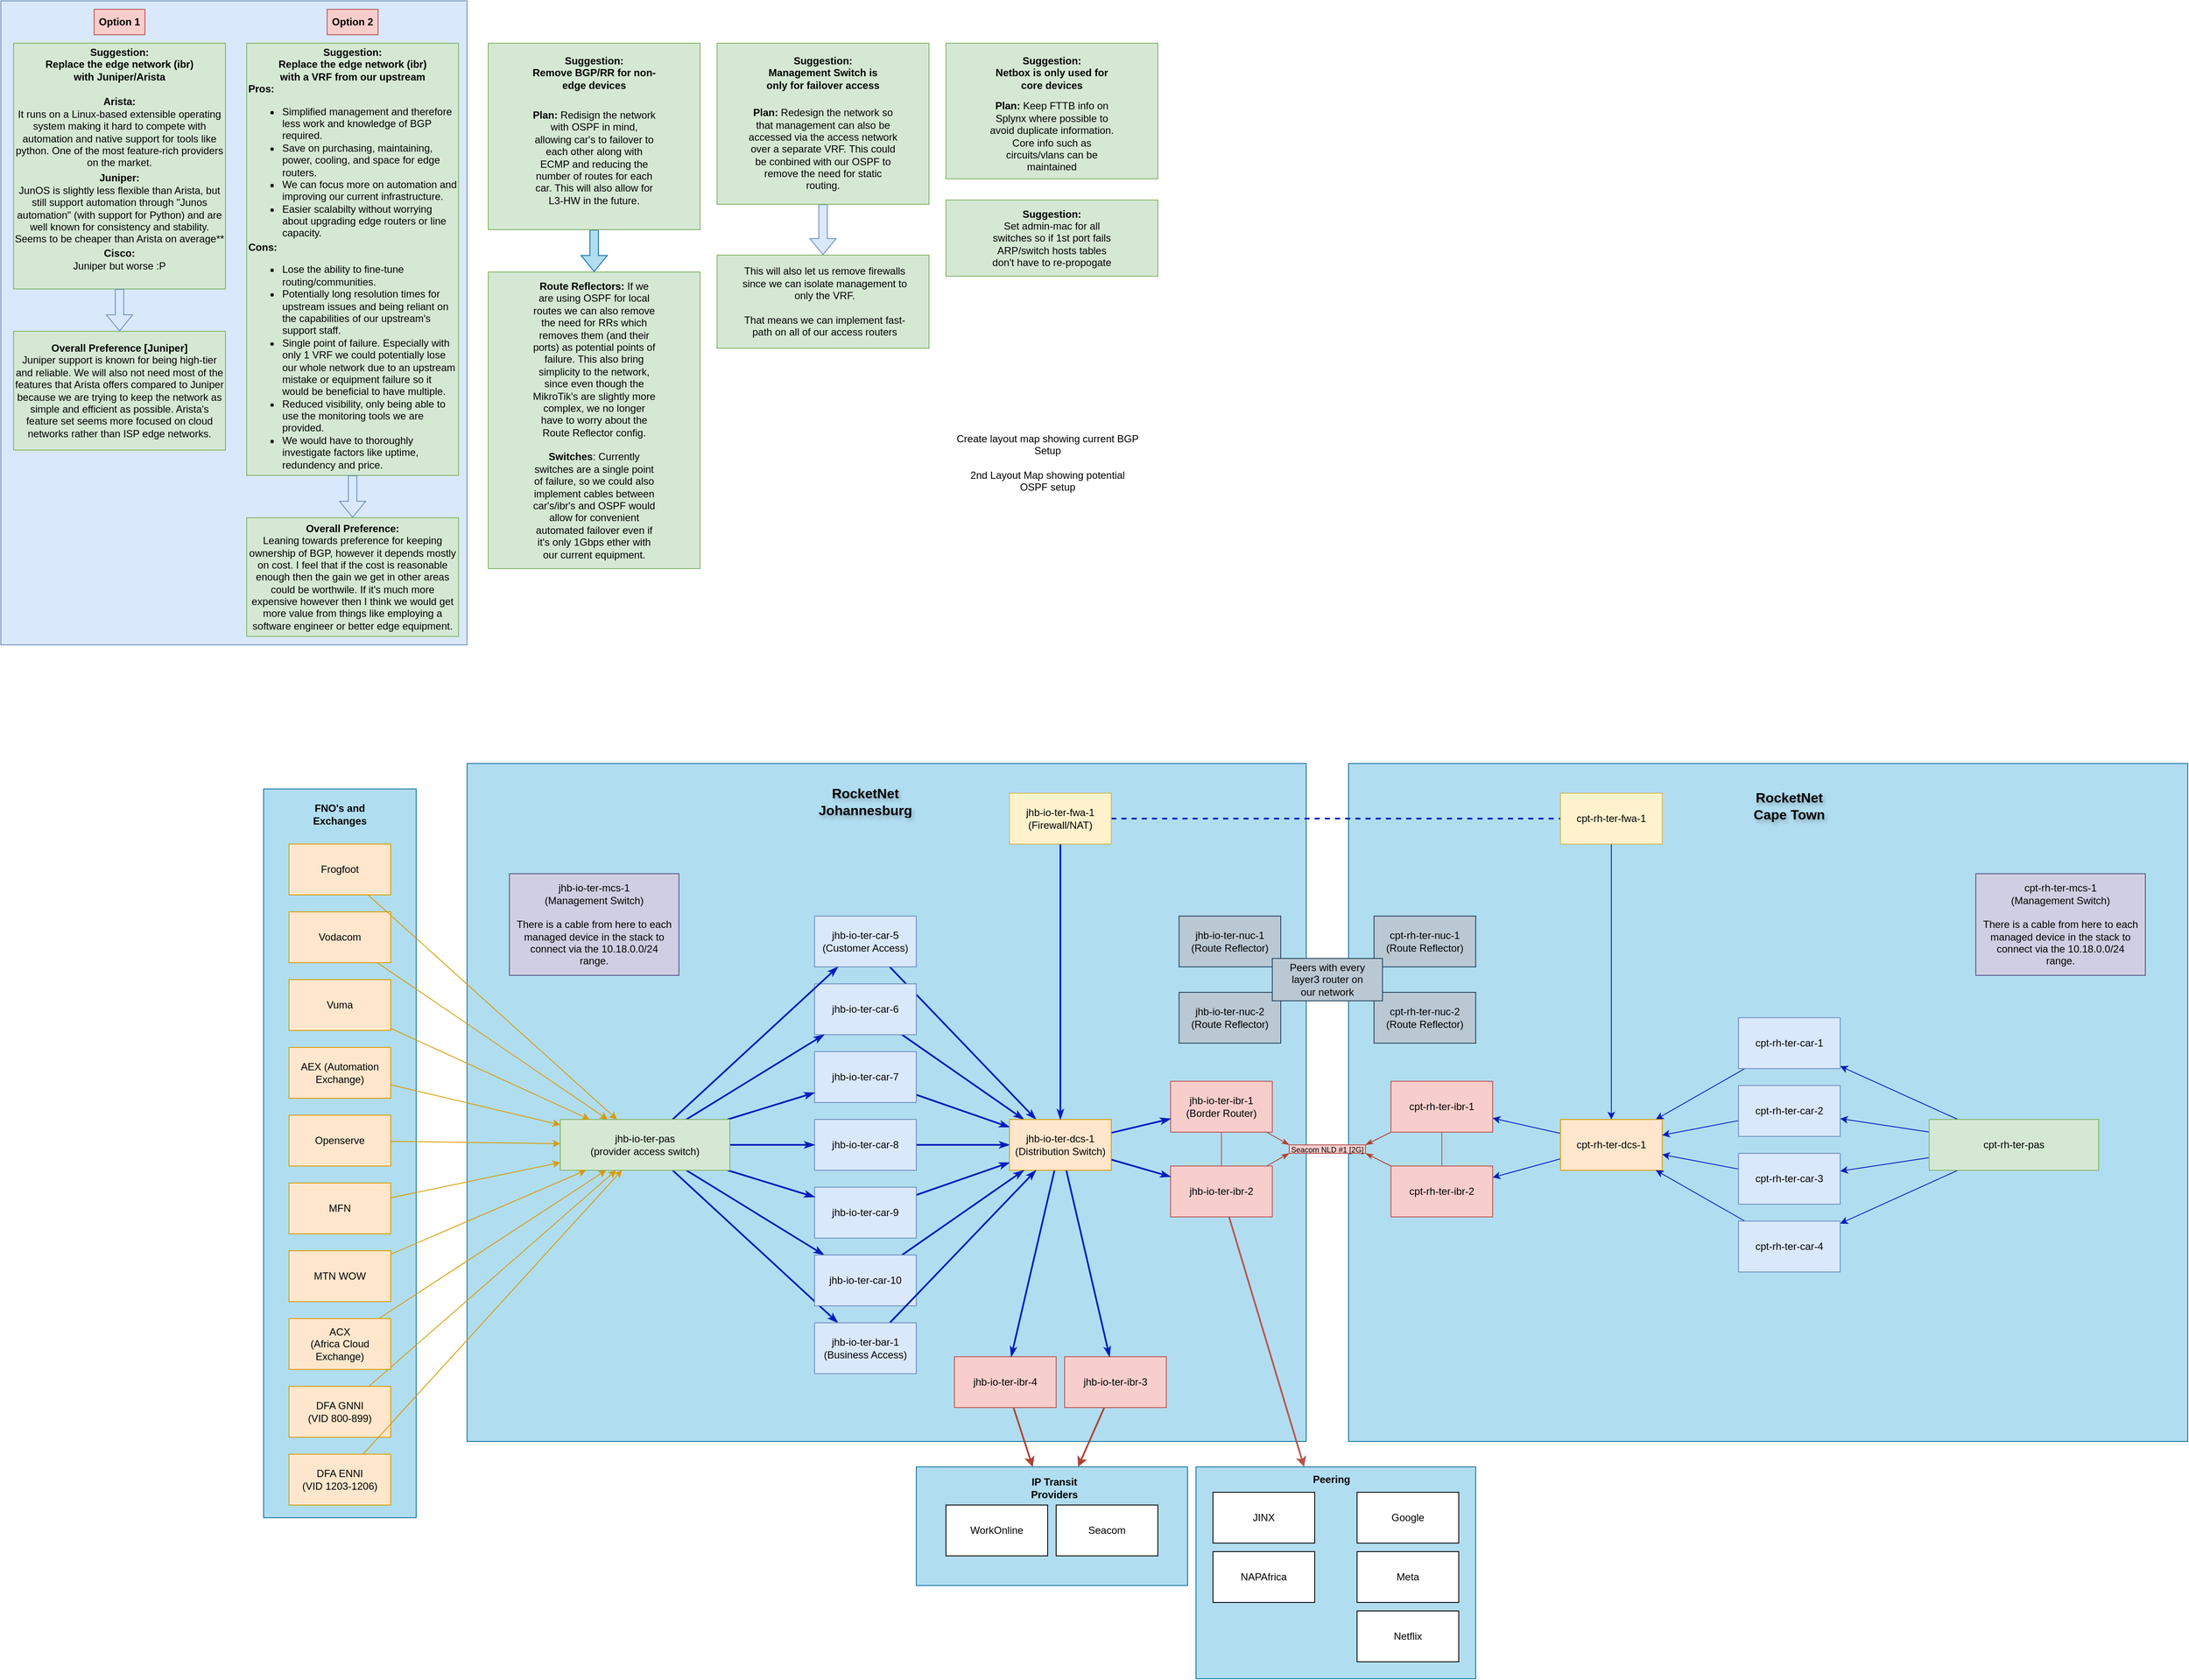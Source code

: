 <mxfile version="26.0.7">
  <diagram name="Page-1" id="0jXYULb7XNN_6yOyQ7-O">
    <mxGraphModel dx="3920" dy="2224" grid="1" gridSize="10" guides="1" tooltips="1" connect="1" arrows="1" fold="1" page="1" pageScale="1" pageWidth="850" pageHeight="1100" math="0" shadow="0">
      <root>
        <mxCell id="0" />
        <mxCell id="1" parent="0" />
        <mxCell id="xk56oIc3Z307pz8jZ29w-13" value="" style="rounded=0;whiteSpace=wrap;html=1;fillColor=#b1ddf0;strokeColor=#10739e;" vertex="1" parent="1">
          <mxGeometry x="210" y="650" width="330" height="250" as="geometry" />
        </mxCell>
        <mxCell id="mWGE-BCgWoqx2K6G0xnI-12" value="" style="rounded=0;whiteSpace=wrap;html=1;fillColor=#dae8fc;strokeColor=#6c8ebf;" parent="1" vertex="1">
          <mxGeometry x="-1200" y="-1080" width="550" height="760" as="geometry" />
        </mxCell>
        <mxCell id="cPcmEA7VBjGebmvJgzap-61" value="" style="rounded=0;whiteSpace=wrap;html=1;fillColor=#b1ddf0;strokeColor=#10739e;" parent="1" vertex="1">
          <mxGeometry x="-890" y="-150" width="180" height="860" as="geometry" />
        </mxCell>
        <mxCell id="cPcmEA7VBjGebmvJgzap-59" value="" style="rounded=0;whiteSpace=wrap;html=1;fillColor=#b1ddf0;strokeColor=#10739e;" parent="1" vertex="1">
          <mxGeometry x="-120" y="650" width="320" height="140" as="geometry" />
        </mxCell>
        <mxCell id="cPcmEA7VBjGebmvJgzap-15" style="edgeStyle=orthogonalEdgeStyle;rounded=0;orthogonalLoop=1;jettySize=auto;html=1;entryX=0.5;entryY=0;entryDx=0;entryDy=0;shape=flexArrow;fillColor=#dae8fc;strokeColor=#6c8ebf;" parent="1" source="cPcmEA7VBjGebmvJgzap-3" target="cPcmEA7VBjGebmvJgzap-13" edge="1">
          <mxGeometry relative="1" as="geometry">
            <mxPoint x="-230" y="-800" as="targetPoint" />
          </mxGeometry>
        </mxCell>
        <mxCell id="cPcmEA7VBjGebmvJgzap-3" value="" style="rounded=0;whiteSpace=wrap;html=1;fillColor=#d5e8d4;strokeColor=#82b366;" parent="1" vertex="1">
          <mxGeometry x="-355" y="-1030" width="250" height="190" as="geometry" />
        </mxCell>
        <mxCell id="fx19zx-SHGDhQ8waikCe-47" value="" style="rounded=0;whiteSpace=wrap;html=1;fillColor=#b1ddf0;strokeColor=#10739e;" parent="1" vertex="1">
          <mxGeometry x="390" y="-180" width="990" height="800" as="geometry" />
        </mxCell>
        <mxCell id="fx19zx-SHGDhQ8waikCe-46" value="" style="rounded=0;whiteSpace=wrap;html=1;fillColor=#b1ddf0;strokeColor=#10739e;" parent="1" vertex="1">
          <mxGeometry x="-650" y="-180" width="990" height="800" as="geometry" />
        </mxCell>
        <mxCell id="cPcmEA7VBjGebmvJgzap-46" style="edgeStyle=none;rounded=0;orthogonalLoop=1;jettySize=auto;html=1;fillColor=#0050ef;strokeColor=#001DBC;" parent="1" source="fx19zx-SHGDhQ8waikCe-1" target="fx19zx-SHGDhQ8waikCe-32" edge="1">
          <mxGeometry relative="1" as="geometry" />
        </mxCell>
        <mxCell id="fx19zx-SHGDhQ8waikCe-1" value="&lt;div&gt;cpt-rh-ter-car-1&lt;/div&gt;" style="rounded=0;whiteSpace=wrap;html=1;fillColor=#dae8fc;strokeColor=#6c8ebf;" parent="1" vertex="1">
          <mxGeometry x="850" y="120" width="120" height="60" as="geometry" />
        </mxCell>
        <mxCell id="cPcmEA7VBjGebmvJgzap-35" style="edgeStyle=none;rounded=0;orthogonalLoop=1;jettySize=auto;html=1;strokeWidth=2;endArrow=classicThin;endFill=1;fillColor=#0050ef;strokeColor=#001DBC;" parent="1" source="fx19zx-SHGDhQ8waikCe-5" target="fx19zx-SHGDhQ8waikCe-18" edge="1">
          <mxGeometry relative="1" as="geometry" />
        </mxCell>
        <mxCell id="fx19zx-SHGDhQ8waikCe-5" value="&lt;div&gt;jhb-io-ter-car-5&lt;br&gt;(Customer Access)&lt;/div&gt;" style="rounded=0;whiteSpace=wrap;html=1;fillColor=#dae8fc;strokeColor=#6c8ebf;" parent="1" vertex="1">
          <mxGeometry x="-240" width="120" height="60" as="geometry" />
        </mxCell>
        <mxCell id="cPcmEA7VBjGebmvJgzap-29" style="edgeStyle=none;rounded=0;orthogonalLoop=1;jettySize=auto;html=1;strokeWidth=2;endArrow=classicThin;endFill=1;fillColor=#0050ef;strokeColor=#001DBC;" parent="1" source="fx19zx-SHGDhQ8waikCe-6" target="fx19zx-SHGDhQ8waikCe-18" edge="1">
          <mxGeometry relative="1" as="geometry" />
        </mxCell>
        <mxCell id="fx19zx-SHGDhQ8waikCe-6" value="jhb-io-ter-car-6" style="rounded=0;whiteSpace=wrap;html=1;fillColor=#dae8fc;strokeColor=#6c8ebf;" parent="1" vertex="1">
          <mxGeometry x="-240" y="80" width="120" height="60" as="geometry" />
        </mxCell>
        <mxCell id="cPcmEA7VBjGebmvJgzap-30" style="edgeStyle=none;rounded=0;orthogonalLoop=1;jettySize=auto;html=1;strokeWidth=2;endArrow=classicThin;endFill=1;fillColor=#0050ef;strokeColor=#001DBC;" parent="1" source="fx19zx-SHGDhQ8waikCe-7" target="fx19zx-SHGDhQ8waikCe-18" edge="1">
          <mxGeometry relative="1" as="geometry" />
        </mxCell>
        <mxCell id="fx19zx-SHGDhQ8waikCe-7" value="jhb-io-ter-car-7" style="rounded=0;whiteSpace=wrap;html=1;fillColor=#dae8fc;strokeColor=#6c8ebf;" parent="1" vertex="1">
          <mxGeometry x="-240" y="160" width="120" height="60" as="geometry" />
        </mxCell>
        <mxCell id="cPcmEA7VBjGebmvJgzap-31" style="edgeStyle=none;rounded=0;orthogonalLoop=1;jettySize=auto;html=1;strokeWidth=2;endArrow=classicThin;endFill=1;fillColor=#0050ef;strokeColor=#001DBC;" parent="1" source="fx19zx-SHGDhQ8waikCe-8" target="fx19zx-SHGDhQ8waikCe-18" edge="1">
          <mxGeometry relative="1" as="geometry" />
        </mxCell>
        <mxCell id="fx19zx-SHGDhQ8waikCe-8" value="jhb-io-ter-car-8" style="rounded=0;whiteSpace=wrap;html=1;fillColor=#dae8fc;strokeColor=#6c8ebf;" parent="1" vertex="1">
          <mxGeometry x="-240" y="240" width="120" height="60" as="geometry" />
        </mxCell>
        <mxCell id="cPcmEA7VBjGebmvJgzap-32" style="edgeStyle=none;rounded=0;orthogonalLoop=1;jettySize=auto;html=1;strokeWidth=2;endArrow=classicThin;endFill=1;fillColor=#0050ef;strokeColor=#001DBC;" parent="1" source="fx19zx-SHGDhQ8waikCe-9" target="fx19zx-SHGDhQ8waikCe-18" edge="1">
          <mxGeometry relative="1" as="geometry" />
        </mxCell>
        <mxCell id="fx19zx-SHGDhQ8waikCe-9" value="jhb-io-ter-car-9" style="rounded=0;whiteSpace=wrap;html=1;fillColor=#dae8fc;strokeColor=#6c8ebf;" parent="1" vertex="1">
          <mxGeometry x="-240" y="320" width="120" height="60" as="geometry" />
        </mxCell>
        <mxCell id="cPcmEA7VBjGebmvJgzap-74" style="edgeStyle=none;rounded=0;orthogonalLoop=1;jettySize=auto;html=1;entryX=0;entryY=1;entryDx=0;entryDy=0;fillColor=#fad9d5;strokeColor=#ae4132;strokeWidth=1;endArrow=classicThin;endFill=1;" parent="1" source="fx19zx-SHGDhQ8waikCe-10" target="cPcmEA7VBjGebmvJgzap-71" edge="1">
          <mxGeometry relative="1" as="geometry" />
        </mxCell>
        <mxCell id="xk56oIc3Z307pz8jZ29w-17" style="rounded=0;orthogonalLoop=1;jettySize=auto;html=1;strokeWidth=2;fillColor=#f8cecc;strokeColor=#b85450;" edge="1" parent="1" source="fx19zx-SHGDhQ8waikCe-10" target="xk56oIc3Z307pz8jZ29w-13">
          <mxGeometry relative="1" as="geometry" />
        </mxCell>
        <mxCell id="fx19zx-SHGDhQ8waikCe-10" value="jhb-io-ter-ibr-2" style="rounded=0;whiteSpace=wrap;html=1;fillColor=#f8cecc;strokeColor=#b85450;" parent="1" vertex="1">
          <mxGeometry x="180" y="295" width="120" height="60" as="geometry" />
        </mxCell>
        <mxCell id="cPcmEA7VBjGebmvJgzap-75" style="edgeStyle=none;rounded=0;orthogonalLoop=1;jettySize=auto;html=1;entryX=0;entryY=0;entryDx=0;entryDy=0;fillColor=#fad9d5;strokeColor=#ae4132;endArrow=classicThin;endFill=1;" parent="1" source="fx19zx-SHGDhQ8waikCe-11" target="cPcmEA7VBjGebmvJgzap-71" edge="1">
          <mxGeometry relative="1" as="geometry" />
        </mxCell>
        <mxCell id="xk56oIc3Z307pz8jZ29w-15" style="edgeStyle=orthogonalEdgeStyle;rounded=0;orthogonalLoop=1;jettySize=auto;html=1;fillColor=#f8cecc;strokeColor=#b85450;endArrow=none;startFill=0;" edge="1" parent="1" source="fx19zx-SHGDhQ8waikCe-11" target="fx19zx-SHGDhQ8waikCe-10">
          <mxGeometry relative="1" as="geometry" />
        </mxCell>
        <mxCell id="fx19zx-SHGDhQ8waikCe-11" value="jhb-io-ter-ibr-1&lt;br&gt;(Border Router)" style="rounded=0;whiteSpace=wrap;html=1;fillColor=#f8cecc;strokeColor=#b85450;" parent="1" vertex="1">
          <mxGeometry x="180" y="195" width="120" height="60" as="geometry" />
        </mxCell>
        <mxCell id="cPcmEA7VBjGebmvJgzap-67" style="edgeStyle=none;rounded=0;orthogonalLoop=1;jettySize=auto;html=1;fillColor=#fad9d5;strokeColor=#ae4132;strokeWidth=2;" parent="1" source="fx19zx-SHGDhQ8waikCe-12" target="cPcmEA7VBjGebmvJgzap-59" edge="1">
          <mxGeometry relative="1" as="geometry" />
        </mxCell>
        <mxCell id="fx19zx-SHGDhQ8waikCe-12" value="jhb-io-ter-ibr-3" style="rounded=0;whiteSpace=wrap;html=1;fillColor=#f8cecc;strokeColor=#b85450;" parent="1" vertex="1">
          <mxGeometry x="55" y="520" width="120" height="60" as="geometry" />
        </mxCell>
        <mxCell id="cPcmEA7VBjGebmvJgzap-68" style="edgeStyle=none;rounded=0;orthogonalLoop=1;jettySize=auto;html=1;fillColor=#fad9d5;strokeColor=#ae4132;strokeWidth=2;" parent="1" source="fx19zx-SHGDhQ8waikCe-13" target="cPcmEA7VBjGebmvJgzap-59" edge="1">
          <mxGeometry relative="1" as="geometry" />
        </mxCell>
        <mxCell id="fx19zx-SHGDhQ8waikCe-13" value="jhb-io-ter-ibr-4" style="rounded=0;whiteSpace=wrap;html=1;fillColor=#f8cecc;strokeColor=#b85450;" parent="1" vertex="1">
          <mxGeometry x="-75" y="520" width="120" height="60" as="geometry" />
        </mxCell>
        <mxCell id="cPcmEA7VBjGebmvJgzap-73" style="edgeStyle=none;rounded=0;orthogonalLoop=1;jettySize=auto;html=1;entryX=1;entryY=1;entryDx=0;entryDy=0;fillColor=#fad9d5;strokeColor=#ae4132;endArrow=classicThin;endFill=1;" parent="1" source="fx19zx-SHGDhQ8waikCe-14" target="cPcmEA7VBjGebmvJgzap-71" edge="1">
          <mxGeometry relative="1" as="geometry" />
        </mxCell>
        <mxCell id="fx19zx-SHGDhQ8waikCe-14" value="cpt-rh-ter-ibr-2" style="rounded=0;whiteSpace=wrap;html=1;fillColor=#f8cecc;strokeColor=#b85450;" parent="1" vertex="1">
          <mxGeometry x="440" y="295" width="120" height="60" as="geometry" />
        </mxCell>
        <mxCell id="cPcmEA7VBjGebmvJgzap-72" style="edgeStyle=none;rounded=0;orthogonalLoop=1;jettySize=auto;html=1;entryX=1;entryY=0;entryDx=0;entryDy=0;fillColor=#fad9d5;strokeColor=#ae4132;endArrow=classicThin;endFill=1;" parent="1" source="fx19zx-SHGDhQ8waikCe-15" target="cPcmEA7VBjGebmvJgzap-71" edge="1">
          <mxGeometry relative="1" as="geometry" />
        </mxCell>
        <mxCell id="xk56oIc3Z307pz8jZ29w-16" style="edgeStyle=orthogonalEdgeStyle;rounded=0;orthogonalLoop=1;jettySize=auto;html=1;fillColor=#f8cecc;strokeColor=#b85450;endArrow=none;startFill=0;" edge="1" parent="1" source="fx19zx-SHGDhQ8waikCe-15" target="fx19zx-SHGDhQ8waikCe-14">
          <mxGeometry relative="1" as="geometry" />
        </mxCell>
        <mxCell id="fx19zx-SHGDhQ8waikCe-15" value="cpt-rh-ter-ibr-1" style="rounded=0;whiteSpace=wrap;html=1;fillColor=#f8cecc;strokeColor=#b85450;" parent="1" vertex="1">
          <mxGeometry x="440" y="195" width="120" height="60" as="geometry" />
        </mxCell>
        <mxCell id="fx19zx-SHGDhQ8waikCe-16" value="&lt;div&gt;jhb-io-ter-nuc-1&lt;/div&gt;&lt;div&gt;(Route Reflector)&lt;br&gt;&lt;/div&gt;" style="rounded=0;whiteSpace=wrap;html=1;fillColor=#bac8d3;strokeColor=#23445d;" parent="1" vertex="1">
          <mxGeometry x="190" width="120" height="60" as="geometry" />
        </mxCell>
        <mxCell id="fx19zx-SHGDhQ8waikCe-17" value="&lt;div&gt;jhb-io-ter-nuc-2&lt;br&gt;(Route Reflector)&lt;br&gt;&lt;/div&gt;" style="rounded=0;whiteSpace=wrap;html=1;fillColor=#bac8d3;strokeColor=#23445d;" parent="1" vertex="1">
          <mxGeometry x="190" y="90" width="120" height="60" as="geometry" />
        </mxCell>
        <mxCell id="cPcmEA7VBjGebmvJgzap-51" style="edgeStyle=none;rounded=0;orthogonalLoop=1;jettySize=auto;html=1;strokeWidth=2;endArrow=classicThin;endFill=1;fillColor=#0050ef;strokeColor=#001DBC;" parent="1" source="fx19zx-SHGDhQ8waikCe-18" target="fx19zx-SHGDhQ8waikCe-11" edge="1">
          <mxGeometry relative="1" as="geometry" />
        </mxCell>
        <mxCell id="cPcmEA7VBjGebmvJgzap-52" style="edgeStyle=none;rounded=0;orthogonalLoop=1;jettySize=auto;html=1;strokeWidth=2;endArrow=classicThin;endFill=1;fillColor=#0050ef;strokeColor=#001DBC;" parent="1" source="fx19zx-SHGDhQ8waikCe-18" target="fx19zx-SHGDhQ8waikCe-10" edge="1">
          <mxGeometry relative="1" as="geometry" />
        </mxCell>
        <mxCell id="cPcmEA7VBjGebmvJgzap-55" style="edgeStyle=none;rounded=0;orthogonalLoop=1;jettySize=auto;html=1;strokeWidth=2;endArrow=classicThin;endFill=1;fillColor=#0050ef;strokeColor=#001DBC;" parent="1" source="fx19zx-SHGDhQ8waikCe-18" target="fx19zx-SHGDhQ8waikCe-12" edge="1">
          <mxGeometry relative="1" as="geometry" />
        </mxCell>
        <mxCell id="cPcmEA7VBjGebmvJgzap-56" style="edgeStyle=none;rounded=0;orthogonalLoop=1;jettySize=auto;html=1;strokeWidth=2;endArrow=classicThin;endFill=1;fillColor=#0050ef;strokeColor=#001DBC;" parent="1" source="fx19zx-SHGDhQ8waikCe-18" target="fx19zx-SHGDhQ8waikCe-13" edge="1">
          <mxGeometry relative="1" as="geometry" />
        </mxCell>
        <mxCell id="fx19zx-SHGDhQ8waikCe-18" value="&lt;div&gt;jhb-io-ter-dcs-1&lt;br&gt;(Distribution Switch)&lt;/div&gt;" style="rounded=0;whiteSpace=wrap;html=1;fillColor=#ffe6cc;strokeColor=#d79b00;" parent="1" vertex="1">
          <mxGeometry x="-10" y="240" width="120" height="60" as="geometry" />
        </mxCell>
        <mxCell id="cPcmEA7VBjGebmvJgzap-36" style="edgeStyle=none;rounded=0;orthogonalLoop=1;jettySize=auto;html=1;strokeWidth=2;endArrow=classicThin;endFill=1;fillColor=#0050ef;strokeColor=#001DBC;" parent="1" source="fx19zx-SHGDhQ8waikCe-19" target="fx19zx-SHGDhQ8waikCe-5" edge="1">
          <mxGeometry relative="1" as="geometry" />
        </mxCell>
        <mxCell id="cPcmEA7VBjGebmvJgzap-37" style="edgeStyle=none;rounded=0;orthogonalLoop=1;jettySize=auto;html=1;strokeWidth=2;endArrow=classicThin;endFill=1;fillColor=#0050ef;strokeColor=#001DBC;" parent="1" source="fx19zx-SHGDhQ8waikCe-19" target="fx19zx-SHGDhQ8waikCe-6" edge="1">
          <mxGeometry relative="1" as="geometry" />
        </mxCell>
        <mxCell id="cPcmEA7VBjGebmvJgzap-38" style="edgeStyle=none;rounded=0;orthogonalLoop=1;jettySize=auto;html=1;strokeWidth=2;endArrow=classicThin;endFill=1;fillColor=#0050ef;strokeColor=#001DBC;" parent="1" source="fx19zx-SHGDhQ8waikCe-19" target="fx19zx-SHGDhQ8waikCe-7" edge="1">
          <mxGeometry relative="1" as="geometry" />
        </mxCell>
        <mxCell id="cPcmEA7VBjGebmvJgzap-39" style="edgeStyle=none;rounded=0;orthogonalLoop=1;jettySize=auto;html=1;strokeWidth=2;endArrow=classicThin;endFill=1;fillColor=#0050ef;strokeColor=#001DBC;" parent="1" source="fx19zx-SHGDhQ8waikCe-19" target="fx19zx-SHGDhQ8waikCe-8" edge="1">
          <mxGeometry relative="1" as="geometry" />
        </mxCell>
        <mxCell id="cPcmEA7VBjGebmvJgzap-40" style="edgeStyle=none;rounded=0;orthogonalLoop=1;jettySize=auto;html=1;strokeWidth=2;endArrow=classicThin;endFill=1;fillColor=#0050ef;strokeColor=#001DBC;" parent="1" source="fx19zx-SHGDhQ8waikCe-19" target="fx19zx-SHGDhQ8waikCe-9" edge="1">
          <mxGeometry relative="1" as="geometry" />
        </mxCell>
        <mxCell id="cPcmEA7VBjGebmvJgzap-41" style="edgeStyle=none;rounded=0;orthogonalLoop=1;jettySize=auto;html=1;strokeWidth=2;endArrow=classicThin;endFill=1;fillColor=#0050ef;strokeColor=#001DBC;" parent="1" source="fx19zx-SHGDhQ8waikCe-19" target="fx19zx-SHGDhQ8waikCe-36" edge="1">
          <mxGeometry relative="1" as="geometry" />
        </mxCell>
        <mxCell id="cPcmEA7VBjGebmvJgzap-42" style="edgeStyle=none;rounded=0;orthogonalLoop=1;jettySize=auto;html=1;strokeWidth=2;endArrow=classicThin;endFill=1;fillColor=#0050ef;strokeColor=#001DBC;" parent="1" source="fx19zx-SHGDhQ8waikCe-19" target="fx19zx-SHGDhQ8waikCe-43" edge="1">
          <mxGeometry relative="1" as="geometry" />
        </mxCell>
        <mxCell id="fx19zx-SHGDhQ8waikCe-19" value="&lt;div&gt;jhb-io-ter-pas&lt;br&gt;(provider access switch)&lt;/div&gt;" style="rounded=0;whiteSpace=wrap;html=1;fillColor=#d5e8d4;strokeColor=#82b366;" parent="1" vertex="1">
          <mxGeometry x="-540" y="240" width="200" height="60" as="geometry" />
        </mxCell>
        <mxCell id="fx19zx-SHGDhQ8waikCe-28" style="edgeStyle=orthogonalEdgeStyle;rounded=0;orthogonalLoop=1;jettySize=auto;html=1;exitX=0.5;exitY=1;exitDx=0;exitDy=0;" parent="1" edge="1">
          <mxGeometry relative="1" as="geometry">
            <mxPoint x="64.17" y="590" as="sourcePoint" />
            <mxPoint x="64.17" y="590" as="targetPoint" />
          </mxGeometry>
        </mxCell>
        <mxCell id="cPcmEA7VBjGebmvJgzap-47" style="edgeStyle=none;rounded=0;orthogonalLoop=1;jettySize=auto;html=1;fillColor=#0050ef;strokeColor=#001DBC;" parent="1" source="fx19zx-SHGDhQ8waikCe-31" target="fx19zx-SHGDhQ8waikCe-1" edge="1">
          <mxGeometry relative="1" as="geometry" />
        </mxCell>
        <mxCell id="cPcmEA7VBjGebmvJgzap-48" style="edgeStyle=none;rounded=0;orthogonalLoop=1;jettySize=auto;html=1;fillColor=#0050ef;strokeColor=#001DBC;" parent="1" source="fx19zx-SHGDhQ8waikCe-31" target="fx19zx-SHGDhQ8waikCe-37" edge="1">
          <mxGeometry relative="1" as="geometry" />
        </mxCell>
        <mxCell id="cPcmEA7VBjGebmvJgzap-49" style="edgeStyle=none;rounded=0;orthogonalLoop=1;jettySize=auto;html=1;fillColor=#0050ef;strokeColor=#001DBC;" parent="1" source="fx19zx-SHGDhQ8waikCe-31" target="fx19zx-SHGDhQ8waikCe-38" edge="1">
          <mxGeometry relative="1" as="geometry" />
        </mxCell>
        <mxCell id="cPcmEA7VBjGebmvJgzap-50" style="edgeStyle=none;rounded=0;orthogonalLoop=1;jettySize=auto;html=1;fillColor=#0050ef;strokeColor=#001DBC;" parent="1" source="fx19zx-SHGDhQ8waikCe-31" target="fx19zx-SHGDhQ8waikCe-39" edge="1">
          <mxGeometry relative="1" as="geometry" />
        </mxCell>
        <mxCell id="fx19zx-SHGDhQ8waikCe-31" value="&lt;div&gt;cpt-rh-ter-pas&lt;/div&gt;" style="rounded=0;whiteSpace=wrap;html=1;fillColor=#d5e8d4;strokeColor=#82b366;" parent="1" vertex="1">
          <mxGeometry x="1075" y="240" width="200" height="60" as="geometry" />
        </mxCell>
        <mxCell id="cPcmEA7VBjGebmvJgzap-53" style="edgeStyle=none;rounded=0;orthogonalLoop=1;jettySize=auto;html=1;fillColor=#0050ef;strokeColor=#001DBC;" parent="1" source="fx19zx-SHGDhQ8waikCe-32" target="fx19zx-SHGDhQ8waikCe-15" edge="1">
          <mxGeometry relative="1" as="geometry" />
        </mxCell>
        <mxCell id="cPcmEA7VBjGebmvJgzap-54" style="edgeStyle=none;rounded=0;orthogonalLoop=1;jettySize=auto;html=1;fillColor=#0050ef;strokeColor=#001DBC;" parent="1" source="fx19zx-SHGDhQ8waikCe-32" target="fx19zx-SHGDhQ8waikCe-14" edge="1">
          <mxGeometry relative="1" as="geometry" />
        </mxCell>
        <mxCell id="fx19zx-SHGDhQ8waikCe-32" value="cpt-rh-ter-dcs-1" style="rounded=0;whiteSpace=wrap;html=1;fillColor=#ffe6cc;strokeColor=#d79b00;" parent="1" vertex="1">
          <mxGeometry x="640" y="240" width="120" height="60" as="geometry" />
        </mxCell>
        <mxCell id="cPcmEA7VBjGebmvJgzap-33" style="edgeStyle=none;rounded=0;orthogonalLoop=1;jettySize=auto;html=1;strokeWidth=2;endArrow=classicThin;endFill=1;fillColor=#0050ef;strokeColor=#001DBC;" parent="1" source="fx19zx-SHGDhQ8waikCe-36" target="fx19zx-SHGDhQ8waikCe-18" edge="1">
          <mxGeometry relative="1" as="geometry" />
        </mxCell>
        <mxCell id="fx19zx-SHGDhQ8waikCe-36" value="jhb-io-ter-car-10" style="rounded=0;whiteSpace=wrap;html=1;fillColor=#dae8fc;strokeColor=#6c8ebf;" parent="1" vertex="1">
          <mxGeometry x="-240" y="400" width="120" height="60" as="geometry" />
        </mxCell>
        <mxCell id="cPcmEA7VBjGebmvJgzap-45" style="edgeStyle=none;rounded=0;orthogonalLoop=1;jettySize=auto;html=1;fillColor=#0050ef;strokeColor=#001DBC;" parent="1" source="fx19zx-SHGDhQ8waikCe-37" target="fx19zx-SHGDhQ8waikCe-32" edge="1">
          <mxGeometry relative="1" as="geometry" />
        </mxCell>
        <mxCell id="fx19zx-SHGDhQ8waikCe-37" value="&lt;div&gt;cpt-rh-ter-car-2&lt;/div&gt;" style="rounded=0;whiteSpace=wrap;html=1;fillColor=#dae8fc;strokeColor=#6c8ebf;" parent="1" vertex="1">
          <mxGeometry x="850" y="200" width="120" height="60" as="geometry" />
        </mxCell>
        <mxCell id="cPcmEA7VBjGebmvJgzap-44" style="edgeStyle=none;rounded=0;orthogonalLoop=1;jettySize=auto;html=1;fillColor=#0050ef;strokeColor=#001DBC;" parent="1" source="fx19zx-SHGDhQ8waikCe-38" target="fx19zx-SHGDhQ8waikCe-32" edge="1">
          <mxGeometry relative="1" as="geometry" />
        </mxCell>
        <mxCell id="fx19zx-SHGDhQ8waikCe-38" value="&lt;div&gt;cpt-rh-ter-car-3&lt;/div&gt;" style="rounded=0;whiteSpace=wrap;html=1;fillColor=#dae8fc;strokeColor=#6c8ebf;" parent="1" vertex="1">
          <mxGeometry x="850" y="280" width="120" height="60" as="geometry" />
        </mxCell>
        <mxCell id="cPcmEA7VBjGebmvJgzap-43" style="edgeStyle=none;rounded=0;orthogonalLoop=1;jettySize=auto;html=1;fillColor=#0050ef;strokeColor=#001DBC;" parent="1" source="fx19zx-SHGDhQ8waikCe-39" target="fx19zx-SHGDhQ8waikCe-32" edge="1">
          <mxGeometry relative="1" as="geometry" />
        </mxCell>
        <mxCell id="fx19zx-SHGDhQ8waikCe-39" value="&lt;div&gt;cpt-rh-ter-car-4&lt;/div&gt;" style="rounded=0;whiteSpace=wrap;html=1;fillColor=#dae8fc;strokeColor=#6c8ebf;" parent="1" vertex="1">
          <mxGeometry x="850" y="360" width="120" height="60" as="geometry" />
        </mxCell>
        <mxCell id="xk56oIc3Z307pz8jZ29w-4" style="edgeStyle=orthogonalEdgeStyle;rounded=0;orthogonalLoop=1;jettySize=auto;html=1;strokeWidth=2;endArrow=classicThin;endFill=1;fillColor=#0050ef;strokeColor=#001DBC;" edge="1" parent="1" source="fx19zx-SHGDhQ8waikCe-40" target="fx19zx-SHGDhQ8waikCe-18">
          <mxGeometry relative="1" as="geometry" />
        </mxCell>
        <mxCell id="xk56oIc3Z307pz8jZ29w-6" style="edgeStyle=orthogonalEdgeStyle;rounded=0;orthogonalLoop=1;jettySize=auto;html=1;dashed=1;endArrow=none;startFill=0;fillColor=#0050ef;strokeColor=#001DBC;strokeWidth=2;" edge="1" parent="1" source="fx19zx-SHGDhQ8waikCe-40" target="fx19zx-SHGDhQ8waikCe-45">
          <mxGeometry relative="1" as="geometry" />
        </mxCell>
        <mxCell id="fx19zx-SHGDhQ8waikCe-40" value="&lt;div&gt;jhb-io-ter-fwa-1&lt;br&gt;(Firewall/NAT)&lt;/div&gt;" style="rounded=0;whiteSpace=wrap;html=1;fillColor=#fff2cc;strokeColor=#d6b656;" parent="1" vertex="1">
          <mxGeometry x="-10" y="-145" width="120" height="60" as="geometry" />
        </mxCell>
        <mxCell id="fx19zx-SHGDhQ8waikCe-41" value="" style="rounded=0;whiteSpace=wrap;html=1;fillColor=#d0cee2;strokeColor=#56517e;" parent="1" vertex="1">
          <mxGeometry x="-600" y="-50" width="200" height="120" as="geometry" />
        </mxCell>
        <mxCell id="cPcmEA7VBjGebmvJgzap-34" style="edgeStyle=none;rounded=0;orthogonalLoop=1;jettySize=auto;html=1;strokeWidth=2;endArrow=classicThin;endFill=1;fillColor=#0050ef;strokeColor=#001DBC;" parent="1" source="fx19zx-SHGDhQ8waikCe-43" target="fx19zx-SHGDhQ8waikCe-18" edge="1">
          <mxGeometry relative="1" as="geometry" />
        </mxCell>
        <mxCell id="fx19zx-SHGDhQ8waikCe-43" value="jhb-io-ter-bar-1&lt;br&gt;(Business Access)" style="rounded=0;whiteSpace=wrap;html=1;fillColor=#dae8fc;strokeColor=#6c8ebf;" parent="1" vertex="1">
          <mxGeometry x="-240" y="480" width="120" height="60" as="geometry" />
        </mxCell>
        <mxCell id="xk56oIc3Z307pz8jZ29w-5" style="edgeStyle=orthogonalEdgeStyle;rounded=0;orthogonalLoop=1;jettySize=auto;html=1;fillColor=#0050ef;strokeColor=#001DBC;" edge="1" parent="1" source="fx19zx-SHGDhQ8waikCe-45" target="fx19zx-SHGDhQ8waikCe-32">
          <mxGeometry relative="1" as="geometry" />
        </mxCell>
        <mxCell id="fx19zx-SHGDhQ8waikCe-45" value="&lt;div&gt;cpt-rh-ter-fwa-1&lt;/div&gt;" style="rounded=0;whiteSpace=wrap;html=1;fillColor=#fff2cc;strokeColor=#d6b656;" parent="1" vertex="1">
          <mxGeometry x="640" y="-145" width="120" height="60" as="geometry" />
        </mxCell>
        <mxCell id="fx19zx-SHGDhQ8waikCe-48" value="&lt;div&gt;cpt-rh-ter-nuc-1&lt;/div&gt;&lt;div&gt;&lt;span style=&quot;background-color: transparent; color: light-dark(rgb(0, 0, 0), rgb(255, 255, 255));&quot;&gt;(Route Reflector)&lt;/span&gt;&lt;/div&gt;" style="rounded=0;whiteSpace=wrap;html=1;fillColor=#bac8d3;strokeColor=#23445d;" parent="1" vertex="1">
          <mxGeometry x="420" width="120" height="60" as="geometry" />
        </mxCell>
        <mxCell id="fx19zx-SHGDhQ8waikCe-49" value="&lt;div&gt;cpt-rh-ter-nuc-2&lt;/div&gt;&lt;div&gt;&lt;span style=&quot;background-color: transparent; color: light-dark(rgb(0, 0, 0), rgb(255, 255, 255));&quot;&gt;(Route Reflector)&lt;/span&gt;&lt;/div&gt;" style="rounded=0;whiteSpace=wrap;html=1;fillColor=#bac8d3;strokeColor=#23445d;" parent="1" vertex="1">
          <mxGeometry x="420" y="90" width="120" height="60" as="geometry" />
        </mxCell>
        <mxCell id="fVmiqil4yu7aYD-Kcc7V-1" value="RocketNet Johannesburg" style="text;html=1;align=center;verticalAlign=middle;whiteSpace=wrap;rounded=0;fontStyle=1;labelBackgroundColor=none;labelBorderColor=none;textShadow=1;fontSize=16;" parent="1" vertex="1">
          <mxGeometry x="-210" y="-150" width="60" height="30" as="geometry" />
        </mxCell>
        <mxCell id="fVmiqil4yu7aYD-Kcc7V-3" value="RocketNet Cape Town" style="text;html=1;align=center;verticalAlign=middle;whiteSpace=wrap;rounded=0;fontStyle=1;textShadow=1;strokeWidth=1;fontSize=16;" parent="1" vertex="1">
          <mxGeometry x="865" y="-145" width="90" height="30" as="geometry" />
        </mxCell>
        <mxCell id="cPcmEA7VBjGebmvJgzap-81" style="edgeStyle=none;rounded=0;orthogonalLoop=1;jettySize=auto;html=1;fillColor=#ffe6cc;strokeColor=#d79b00;" parent="1" source="fVmiqil4yu7aYD-Kcc7V-4" target="fx19zx-SHGDhQ8waikCe-19" edge="1">
          <mxGeometry relative="1" as="geometry" />
        </mxCell>
        <mxCell id="fVmiqil4yu7aYD-Kcc7V-4" value="Vuma" style="rounded=0;whiteSpace=wrap;html=1;fillColor=#ffe6cc;strokeColor=#d79b00;" parent="1" vertex="1">
          <mxGeometry x="-860" y="75" width="120" height="60" as="geometry" />
        </mxCell>
        <mxCell id="cPcmEA7VBjGebmvJgzap-82" style="edgeStyle=none;rounded=0;orthogonalLoop=1;jettySize=auto;html=1;fillColor=#ffe6cc;strokeColor=#d79b00;" parent="1" source="fVmiqil4yu7aYD-Kcc7V-5" target="fx19zx-SHGDhQ8waikCe-19" edge="1">
          <mxGeometry relative="1" as="geometry" />
        </mxCell>
        <mxCell id="fVmiqil4yu7aYD-Kcc7V-5" value="AEX (Automation Exchange)" style="rounded=0;whiteSpace=wrap;html=1;fillColor=#ffe6cc;strokeColor=#d79b00;" parent="1" vertex="1">
          <mxGeometry x="-860" y="155" width="120" height="60" as="geometry" />
        </mxCell>
        <mxCell id="cPcmEA7VBjGebmvJgzap-80" style="edgeStyle=none;rounded=0;orthogonalLoop=1;jettySize=auto;html=1;fillColor=#ffe6cc;strokeColor=#d79b00;" parent="1" source="fVmiqil4yu7aYD-Kcc7V-6" target="fx19zx-SHGDhQ8waikCe-19" edge="1">
          <mxGeometry relative="1" as="geometry" />
        </mxCell>
        <mxCell id="fVmiqil4yu7aYD-Kcc7V-6" value="Vodacom" style="rounded=0;whiteSpace=wrap;html=1;fillColor=#ffe6cc;strokeColor=#d79b00;" parent="1" vertex="1">
          <mxGeometry x="-860" y="-5" width="120" height="60" as="geometry" />
        </mxCell>
        <mxCell id="cPcmEA7VBjGebmvJgzap-79" style="edgeStyle=none;rounded=0;orthogonalLoop=1;jettySize=auto;html=1;fillColor=#ffe6cc;strokeColor=#d79b00;" parent="1" source="fVmiqil4yu7aYD-Kcc7V-7" target="fx19zx-SHGDhQ8waikCe-19" edge="1">
          <mxGeometry relative="1" as="geometry" />
        </mxCell>
        <mxCell id="fVmiqil4yu7aYD-Kcc7V-7" value="Frogfoot" style="rounded=0;whiteSpace=wrap;html=1;fillColor=#ffe6cc;strokeColor=#d79b00;" parent="1" vertex="1">
          <mxGeometry x="-860" y="-85" width="120" height="60" as="geometry" />
        </mxCell>
        <mxCell id="cPcmEA7VBjGebmvJgzap-87" style="edgeStyle=none;rounded=0;orthogonalLoop=1;jettySize=auto;html=1;fillColor=#ffe6cc;strokeColor=#d79b00;" parent="1" source="fVmiqil4yu7aYD-Kcc7V-8" target="fx19zx-SHGDhQ8waikCe-19" edge="1">
          <mxGeometry relative="1" as="geometry" />
        </mxCell>
        <mxCell id="fVmiqil4yu7aYD-Kcc7V-8" value="DFA GNNI&lt;br&gt;(VID 800-899)" style="rounded=0;whiteSpace=wrap;html=1;fillColor=#ffe6cc;strokeColor=#d79b00;" parent="1" vertex="1">
          <mxGeometry x="-860" y="555" width="120" height="60" as="geometry" />
        </mxCell>
        <mxCell id="cPcmEA7VBjGebmvJgzap-88" style="edgeStyle=none;rounded=0;orthogonalLoop=1;jettySize=auto;html=1;fillColor=#ffe6cc;strokeColor=#d79b00;" parent="1" source="fVmiqil4yu7aYD-Kcc7V-9" target="fx19zx-SHGDhQ8waikCe-19" edge="1">
          <mxGeometry relative="1" as="geometry" />
        </mxCell>
        <mxCell id="fVmiqil4yu7aYD-Kcc7V-9" value="DFA ENNI&lt;br&gt;(VID 1203-1206)" style="rounded=0;whiteSpace=wrap;html=1;fillColor=#ffe6cc;strokeColor=#d79b00;" parent="1" vertex="1">
          <mxGeometry x="-860" y="635" width="120" height="60" as="geometry" />
        </mxCell>
        <mxCell id="cPcmEA7VBjGebmvJgzap-83" style="edgeStyle=none;rounded=0;orthogonalLoop=1;jettySize=auto;html=1;fillColor=#ffe6cc;strokeColor=#d79b00;" parent="1" source="fVmiqil4yu7aYD-Kcc7V-10" target="fx19zx-SHGDhQ8waikCe-19" edge="1">
          <mxGeometry relative="1" as="geometry" />
        </mxCell>
        <mxCell id="fVmiqil4yu7aYD-Kcc7V-10" value="Openserve" style="rounded=0;whiteSpace=wrap;html=1;fillColor=#ffe6cc;strokeColor=#d79b00;" parent="1" vertex="1">
          <mxGeometry x="-860" y="235" width="120" height="60" as="geometry" />
        </mxCell>
        <mxCell id="cPcmEA7VBjGebmvJgzap-84" style="edgeStyle=none;rounded=0;orthogonalLoop=1;jettySize=auto;html=1;fillColor=#ffe6cc;strokeColor=#d79b00;" parent="1" source="fVmiqil4yu7aYD-Kcc7V-11" target="fx19zx-SHGDhQ8waikCe-19" edge="1">
          <mxGeometry relative="1" as="geometry" />
        </mxCell>
        <mxCell id="fVmiqil4yu7aYD-Kcc7V-11" value="MFN" style="rounded=0;whiteSpace=wrap;html=1;fillColor=#ffe6cc;strokeColor=#d79b00;" parent="1" vertex="1">
          <mxGeometry x="-860" y="315" width="120" height="60" as="geometry" />
        </mxCell>
        <mxCell id="cPcmEA7VBjGebmvJgzap-85" style="edgeStyle=none;rounded=0;orthogonalLoop=1;jettySize=auto;html=1;fillColor=#ffe6cc;strokeColor=#d79b00;" parent="1" source="fVmiqil4yu7aYD-Kcc7V-12" target="fx19zx-SHGDhQ8waikCe-19" edge="1">
          <mxGeometry relative="1" as="geometry" />
        </mxCell>
        <mxCell id="fVmiqil4yu7aYD-Kcc7V-12" value="MTN WOW" style="rounded=0;whiteSpace=wrap;html=1;fillColor=#ffe6cc;strokeColor=#d79b00;" parent="1" vertex="1">
          <mxGeometry x="-860" y="395" width="120" height="60" as="geometry" />
        </mxCell>
        <mxCell id="cPcmEA7VBjGebmvJgzap-86" style="edgeStyle=none;rounded=0;orthogonalLoop=1;jettySize=auto;html=1;fillColor=#ffe6cc;strokeColor=#d79b00;" parent="1" source="fVmiqil4yu7aYD-Kcc7V-13" target="fx19zx-SHGDhQ8waikCe-19" edge="1">
          <mxGeometry relative="1" as="geometry" />
        </mxCell>
        <mxCell id="fVmiqil4yu7aYD-Kcc7V-13" value="ACX&lt;br&gt;(Africa Cloud Exchange)" style="rounded=0;whiteSpace=wrap;html=1;fillColor=#ffe6cc;strokeColor=#d79b00;" parent="1" vertex="1">
          <mxGeometry x="-860" y="475" width="120" height="60" as="geometry" />
        </mxCell>
        <mxCell id="cPcmEA7VBjGebmvJgzap-1" value="&lt;b&gt;Suggestion:&lt;br&gt;Management Switch is only for failover access&lt;/b&gt;" style="text;html=1;align=center;verticalAlign=middle;whiteSpace=wrap;rounded=0;" parent="1" vertex="1">
          <mxGeometry x="-305" y="-1010" width="150" height="30" as="geometry" />
        </mxCell>
        <mxCell id="cPcmEA7VBjGebmvJgzap-2" value="&lt;b&gt;Plan: &lt;/b&gt;Redesign the network so that management can also be accessed via the access network over a separate VRF. This could be conbined with our OSPF to remove the need for static routing." style="text;html=1;align=center;verticalAlign=middle;whiteSpace=wrap;rounded=0;" parent="1" vertex="1">
          <mxGeometry x="-320" y="-920" width="180" height="30" as="geometry" />
        </mxCell>
        <mxCell id="cPcmEA7VBjGebmvJgzap-4" value="" style="rounded=0;whiteSpace=wrap;html=1;fillColor=#d5e8d4;strokeColor=#82b366;" parent="1" vertex="1">
          <mxGeometry x="-85" y="-1030" width="250" height="160" as="geometry" />
        </mxCell>
        <mxCell id="cPcmEA7VBjGebmvJgzap-5" value="&lt;b&gt;Suggestion:&lt;br&gt;Netbox is only used for core devices&lt;/b&gt;" style="text;html=1;align=center;verticalAlign=middle;whiteSpace=wrap;rounded=0;" parent="1" vertex="1">
          <mxGeometry x="-35" y="-1010" width="150" height="30" as="geometry" />
        </mxCell>
        <mxCell id="cPcmEA7VBjGebmvJgzap-6" value="&lt;b&gt;Plan: &lt;/b&gt;Keep FTTB info on Splynx where possible to avoid duplicate information. Core info such as circuits/vlans can be maintained" style="text;html=1;align=center;verticalAlign=middle;whiteSpace=wrap;rounded=0;" parent="1" vertex="1">
          <mxGeometry x="-35" y="-935" width="150" height="30" as="geometry" />
        </mxCell>
        <mxCell id="cPcmEA7VBjGebmvJgzap-7" value="" style="rounded=0;whiteSpace=wrap;html=1;fillColor=#d5e8d4;strokeColor=#82b366;" parent="1" vertex="1">
          <mxGeometry x="-85" y="-845" width="250" height="90" as="geometry" />
        </mxCell>
        <mxCell id="cPcmEA7VBjGebmvJgzap-8" value="&lt;b&gt;Suggestion:&lt;/b&gt;&lt;br&gt;Set admin-mac for all switches so if 1st port fails ARP/switch hosts tables don&#39;t have to re-propogate" style="text;html=1;align=center;verticalAlign=middle;whiteSpace=wrap;rounded=0;" parent="1" vertex="1">
          <mxGeometry x="-35" y="-815" width="150" height="30" as="geometry" />
        </mxCell>
        <mxCell id="cPcmEA7VBjGebmvJgzap-76" style="edgeStyle=none;rounded=0;orthogonalLoop=1;jettySize=auto;html=1;entryX=0.5;entryY=0;entryDx=0;entryDy=0;shape=flexArrow;fillColor=#b1ddf0;strokeColor=#10739e;" parent="1" source="cPcmEA7VBjGebmvJgzap-10" target="cPcmEA7VBjGebmvJgzap-25" edge="1">
          <mxGeometry relative="1" as="geometry" />
        </mxCell>
        <mxCell id="cPcmEA7VBjGebmvJgzap-10" value="" style="rounded=0;whiteSpace=wrap;html=1;fillColor=#d5e8d4;strokeColor=#82b366;" parent="1" vertex="1">
          <mxGeometry x="-625" y="-1030" width="250" height="220" as="geometry" />
        </mxCell>
        <mxCell id="cPcmEA7VBjGebmvJgzap-11" value="&lt;b&gt;Suggestion:&lt;br&gt;Remove BGP/RR for non-edge devices&lt;/b&gt;" style="text;html=1;align=center;verticalAlign=middle;whiteSpace=wrap;rounded=0;" parent="1" vertex="1">
          <mxGeometry x="-575" y="-1010" width="150" height="30" as="geometry" />
        </mxCell>
        <mxCell id="cPcmEA7VBjGebmvJgzap-12" value="&lt;b&gt;Plan: &lt;/b&gt;Redisign the network with OSPF in mind, allowing car&#39;s to failover to each other along with ECMP and reducing the number of routes for each car. This will also allow for L3-HW in the future." style="text;html=1;align=center;verticalAlign=middle;whiteSpace=wrap;rounded=0;" parent="1" vertex="1">
          <mxGeometry x="-575" y="-910" width="150" height="30" as="geometry" />
        </mxCell>
        <mxCell id="cPcmEA7VBjGebmvJgzap-13" value="" style="rounded=0;whiteSpace=wrap;html=1;fillColor=#d5e8d4;strokeColor=#82b366;" parent="1" vertex="1">
          <mxGeometry x="-355" y="-780" width="250" height="110" as="geometry" />
        </mxCell>
        <mxCell id="cPcmEA7VBjGebmvJgzap-14" value="This will also let us remove firewalls since we can isolate management to only the VRF.&lt;br&gt;&lt;br&gt;That means we can implement fast-path on all of our access routers" style="text;html=1;align=center;verticalAlign=middle;whiteSpace=wrap;rounded=0;" parent="1" vertex="1">
          <mxGeometry x="-332.5" y="-740" width="207.5" height="30" as="geometry" />
        </mxCell>
        <mxCell id="cPcmEA7VBjGebmvJgzap-16" value="" style="rounded=0;whiteSpace=wrap;html=1;fillColor=#d5e8d4;strokeColor=#82b366;" parent="1" vertex="1">
          <mxGeometry x="-910" y="-1030" width="250" height="510" as="geometry" />
        </mxCell>
        <mxCell id="cPcmEA7VBjGebmvJgzap-17" value="&lt;b&gt;Suggestion:&lt;br&gt;Replace the edge network (ibr) with a VRF from our upstream&lt;/b&gt;" style="text;html=1;align=center;verticalAlign=middle;whiteSpace=wrap;rounded=0;" parent="1" vertex="1">
          <mxGeometry x="-875" y="-1020" width="180" height="30" as="geometry" />
        </mxCell>
        <mxCell id="cPcmEA7VBjGebmvJgzap-18" value="&lt;b&gt;Pros:&lt;/b&gt;&lt;br&gt;&lt;ul style=&quot;&quot;&gt;&lt;li style=&quot;&quot;&gt;Simplified management and therefore less work and knowledge of BGP required.&lt;/li&gt;&lt;li style=&quot;&quot;&gt;Save on purchasing, maintaining, power, cooling, and space for edge routers.&lt;/li&gt;&lt;li style=&quot;&quot;&gt;We can focus more on automation and improving our current infrastructure.&lt;/li&gt;&lt;li style=&quot;&quot;&gt;Easier scalabilty without worrying about upgrading edge routers or line capacity.&lt;/li&gt;&lt;/ul&gt;" style="text;html=1;align=left;verticalAlign=middle;whiteSpace=wrap;rounded=0;" parent="1" vertex="1">
          <mxGeometry x="-910" y="-900" width="250" height="30" as="geometry" />
        </mxCell>
        <mxCell id="cPcmEA7VBjGebmvJgzap-19" value="&lt;b&gt;Cons:&lt;/b&gt;&lt;div&gt;&lt;ul&gt;&lt;li&gt;Lose the ability to fine-tune routing/communities.&lt;/li&gt;&lt;li&gt;Potentially long resolution times for upstream issues and being reliant on the capabilities of our upstream&#39;s support staff.&lt;/li&gt;&lt;li&gt;Single point of failure. Especially with only 1 VRF we could potentially lose our whole network due to an upstream mistake or equipment failure so it would be beneficial to have multiple.&lt;/li&gt;&lt;li&gt;Reduced visibility, only being able to use the monitoring tools we are provided.&lt;/li&gt;&lt;li&gt;We would have to thoroughly investigate factors like uptime, redundency and price.&lt;/li&gt;&lt;/ul&gt;&lt;/div&gt;" style="text;html=1;align=left;verticalAlign=middle;whiteSpace=wrap;rounded=0;" parent="1" vertex="1">
          <mxGeometry x="-910" y="-670" width="250" height="30" as="geometry" />
        </mxCell>
        <mxCell id="cPcmEA7VBjGebmvJgzap-25" value="" style="rounded=0;whiteSpace=wrap;html=1;fillColor=#d5e8d4;strokeColor=#82b366;" parent="1" vertex="1">
          <mxGeometry x="-625" y="-760" width="250" height="350" as="geometry" />
        </mxCell>
        <mxCell id="cPcmEA7VBjGebmvJgzap-27" value="&lt;b&gt;Route Reflectors: &lt;/b&gt;If we are using OSPF for local routes we can also remove the need for RRs which removes them (and their ports) as potential points of failure. This also bring simplicity to the network, since even though the MikroTik&#39;s are slightly more complex, we no longer have to worry about the Route Reflector config.&lt;br&gt;&lt;br&gt;&lt;b&gt;Switches&lt;/b&gt;: Currently switches are a single point of failure, so we could also implement cables between car&#39;s/ibr&#39;s and OSPF would allow for convenient automated failover even if it&#39;s only 1Gbps ether with our current equipment." style="text;html=1;align=center;verticalAlign=middle;whiteSpace=wrap;rounded=0;" parent="1" vertex="1">
          <mxGeometry x="-575" y="-600" width="150" height="30" as="geometry" />
        </mxCell>
        <mxCell id="cPcmEA7VBjGebmvJgzap-57" value="WorkOnline" style="rounded=0;whiteSpace=wrap;html=1;" parent="1" vertex="1">
          <mxGeometry x="-85" y="695" width="120" height="60" as="geometry" />
        </mxCell>
        <mxCell id="cPcmEA7VBjGebmvJgzap-58" value="Seacom" style="rounded=0;whiteSpace=wrap;html=1;" parent="1" vertex="1">
          <mxGeometry x="45" y="695" width="120" height="60" as="geometry" />
        </mxCell>
        <mxCell id="cPcmEA7VBjGebmvJgzap-60" value="IP Transit Providers" style="text;html=1;align=center;verticalAlign=middle;whiteSpace=wrap;rounded=0;fontStyle=1" parent="1" vertex="1">
          <mxGeometry x="12.5" y="660" width="60" height="30" as="geometry" />
        </mxCell>
        <mxCell id="cPcmEA7VBjGebmvJgzap-62" value="FNO&#39;s and Exchanges" style="text;html=1;align=center;verticalAlign=middle;whiteSpace=wrap;rounded=0;fontStyle=1" parent="1" vertex="1">
          <mxGeometry x="-830" y="-135" width="60" height="30" as="geometry" />
        </mxCell>
        <mxCell id="cPcmEA7VBjGebmvJgzap-69" value="" style="text;html=1;align=center;verticalAlign=middle;whiteSpace=wrap;rounded=0;fillColor=#bac8d3;strokeColor=#23445d;" parent="1" vertex="1">
          <mxGeometry x="300" y="50" width="130" height="50" as="geometry" />
        </mxCell>
        <mxCell id="cPcmEA7VBjGebmvJgzap-70" value="Peers with every layer3 router on our network" style="text;html=1;align=center;verticalAlign=middle;whiteSpace=wrap;rounded=0;" parent="1" vertex="1">
          <mxGeometry x="315" y="60" width="100" height="30" as="geometry" />
        </mxCell>
        <mxCell id="cPcmEA7VBjGebmvJgzap-71" value="&lt;font style=&quot;font-size: 9px;&quot;&gt;Seacom NLD #1 [2G]&lt;/font&gt;" style="rounded=0;whiteSpace=wrap;html=1;fillColor=#f8cecc;strokeColor=#b85450;" parent="1" vertex="1">
          <mxGeometry x="320" y="270" width="90" height="10" as="geometry" />
        </mxCell>
        <mxCell id="cPcmEA7VBjGebmvJgzap-186" value="Create layout map showing current BGP Setup&lt;br&gt;&lt;br&gt;2nd Layout Map showing potential OSPF setup" style="text;html=1;align=center;verticalAlign=middle;whiteSpace=wrap;rounded=0;" parent="1" vertex="1">
          <mxGeometry x="-75" y="-550" width="220" height="30" as="geometry" />
        </mxCell>
        <mxCell id="cPcmEA7VBjGebmvJgzap-188" value="jhb-io-ter-mcs-1&lt;br&gt;(Management Switch)&lt;br&gt;&lt;br&gt;There is a cable from here to each managed device in the stack to connect via the 10.18.0.0/24 range." style="text;html=1;align=center;verticalAlign=middle;whiteSpace=wrap;rounded=0;" parent="1" vertex="1">
          <mxGeometry x="-595" y="-5" width="190" height="30" as="geometry" />
        </mxCell>
        <mxCell id="cPcmEA7VBjGebmvJgzap-192" value="" style="rounded=0;whiteSpace=wrap;html=1;fillColor=#d0cee2;strokeColor=#56517e;" parent="1" vertex="1">
          <mxGeometry x="1130" y="-50" width="200" height="120" as="geometry" />
        </mxCell>
        <mxCell id="cPcmEA7VBjGebmvJgzap-191" value="cpt-rh-ter-mcs-1&lt;br&gt;(Management Switch)&lt;br&gt;&lt;br&gt;There is a cable from here to each managed device in the stack to connect via the 10.18.0.0/24 range." style="text;html=1;align=center;verticalAlign=middle;whiteSpace=wrap;rounded=0;" parent="1" vertex="1">
          <mxGeometry x="1135" y="-5" width="190" height="30" as="geometry" />
        </mxCell>
        <mxCell id="mWGE-BCgWoqx2K6G0xnI-4" value="" style="rounded=0;whiteSpace=wrap;html=1;fillColor=#d5e8d4;strokeColor=#82b366;" parent="1" vertex="1">
          <mxGeometry x="-1185" y="-1030" width="250" height="290" as="geometry" />
        </mxCell>
        <mxCell id="mWGE-BCgWoqx2K6G0xnI-5" value="&lt;b&gt;Suggestion:&lt;br&gt;Replace the edge network (ibr) with Juniper/Arista&lt;/b&gt;" style="text;html=1;align=center;verticalAlign=middle;whiteSpace=wrap;rounded=0;" parent="1" vertex="1">
          <mxGeometry x="-1150" y="-1020" width="180" height="30" as="geometry" />
        </mxCell>
        <mxCell id="mWGE-BCgWoqx2K6G0xnI-6" value="&lt;b&gt;Arista:&lt;/b&gt;&lt;br&gt;It runs on a Linux-based extensible operating system making it hard to compete with automation and native support for tools like python. One of the most feature-rich providers on the market." style="text;html=1;align=center;verticalAlign=middle;whiteSpace=wrap;rounded=0;" parent="1" vertex="1">
          <mxGeometry x="-1185" y="-940" width="250" height="30" as="geometry" />
        </mxCell>
        <mxCell id="mWGE-BCgWoqx2K6G0xnI-7" value="&lt;b&gt;Juniper:&lt;/b&gt;&lt;br&gt;JunOS is slightly less flexible than Arista, but still support automation through &quot;Junos automation&quot; (with support for Python) and are well known for consistency and stability. Seems to be cheaper than Arista on average**" style="text;html=1;align=center;verticalAlign=middle;whiteSpace=wrap;rounded=0;" parent="1" vertex="1">
          <mxGeometry x="-1185" y="-850" width="250" height="30" as="geometry" />
        </mxCell>
        <mxCell id="mWGE-BCgWoqx2K6G0xnI-8" value="" style="rounded=0;whiteSpace=wrap;html=1;fillColor=#d5e8d4;strokeColor=#82b366;" parent="1" vertex="1">
          <mxGeometry x="-1185" y="-690" width="250" height="140" as="geometry" />
        </mxCell>
        <mxCell id="mWGE-BCgWoqx2K6G0xnI-9" style="edgeStyle=orthogonalEdgeStyle;rounded=0;orthogonalLoop=1;jettySize=auto;html=1;entryX=0.5;entryY=0;entryDx=0;entryDy=0;shape=flexArrow;fillColor=#dae8fc;strokeColor=#6c8ebf;exitX=0.5;exitY=1;exitDx=0;exitDy=0;" parent="1" source="mWGE-BCgWoqx2K6G0xnI-4" target="mWGE-BCgWoqx2K6G0xnI-8" edge="1">
          <mxGeometry relative="1" as="geometry">
            <mxPoint x="-725" y="-680" as="sourcePoint" />
            <mxPoint x="-725" y="-620" as="targetPoint" />
          </mxGeometry>
        </mxCell>
        <mxCell id="mWGE-BCgWoqx2K6G0xnI-10" value="&lt;b&gt;Overall Preference [Juniper]&lt;/b&gt;&lt;br&gt;Juniper support is known for being high-tier and reliable. We will also not need most of the features that Arista offers compared to Juniper because we are trying to keep the network as simple and efficient as possible. Arista&#39;s feature set seems more focused on cloud networks rather than ISP edge networks." style="text;html=1;align=center;verticalAlign=middle;whiteSpace=wrap;rounded=0;" parent="1" vertex="1">
          <mxGeometry x="-1185" y="-635" width="250" height="30" as="geometry" />
        </mxCell>
        <mxCell id="mWGE-BCgWoqx2K6G0xnI-11" value="&lt;b&gt;Cisco:&lt;/b&gt;&lt;br&gt;Juniper but worse :P" style="text;html=1;align=center;verticalAlign=middle;whiteSpace=wrap;rounded=0;" parent="1" vertex="1">
          <mxGeometry x="-1185" y="-790" width="250" height="30" as="geometry" />
        </mxCell>
        <mxCell id="mWGE-BCgWoqx2K6G0xnI-13" value="Option 1" style="text;html=1;align=center;verticalAlign=middle;whiteSpace=wrap;rounded=0;fillColor=#f8cecc;strokeColor=#b85450;fontStyle=1" parent="1" vertex="1">
          <mxGeometry x="-1090" y="-1070" width="60" height="30" as="geometry" />
        </mxCell>
        <mxCell id="mWGE-BCgWoqx2K6G0xnI-14" value="Option 2" style="text;html=1;align=center;verticalAlign=middle;whiteSpace=wrap;rounded=0;fillColor=#f8cecc;strokeColor=#b85450;fontStyle=1" parent="1" vertex="1">
          <mxGeometry x="-815" y="-1070" width="60" height="30" as="geometry" />
        </mxCell>
        <mxCell id="xk56oIc3Z307pz8jZ29w-1" value="" style="rounded=0;whiteSpace=wrap;html=1;fillColor=#d5e8d4;strokeColor=#82b366;" vertex="1" parent="1">
          <mxGeometry x="-910" y="-470" width="250" height="140" as="geometry" />
        </mxCell>
        <mxCell id="xk56oIc3Z307pz8jZ29w-2" style="edgeStyle=orthogonalEdgeStyle;rounded=0;orthogonalLoop=1;jettySize=auto;html=1;entryX=0.5;entryY=0;entryDx=0;entryDy=0;shape=flexArrow;fillColor=#dae8fc;strokeColor=#6c8ebf;" edge="1" target="xk56oIc3Z307pz8jZ29w-1" parent="1" source="cPcmEA7VBjGebmvJgzap-16">
          <mxGeometry relative="1" as="geometry">
            <mxPoint x="-785" y="-480" as="sourcePoint" />
            <mxPoint x="-450" y="-360" as="targetPoint" />
          </mxGeometry>
        </mxCell>
        <mxCell id="xk56oIc3Z307pz8jZ29w-3" value="&lt;b&gt;Overall Preference:&lt;/b&gt;&lt;br&gt;Leaning towards preference for keeping ownership of BGP, however it depends mostly on cost. I feel that if the cost is reasonable enough then the gain we get in other areas could be worthwile. If it&#39;s much more expensive however then I think we would get more value from things like employing a software engineer or better edge equipment." style="text;html=1;align=center;verticalAlign=middle;whiteSpace=wrap;rounded=0;" vertex="1" parent="1">
          <mxGeometry x="-910" y="-415" width="250" height="30" as="geometry" />
        </mxCell>
        <mxCell id="xk56oIc3Z307pz8jZ29w-8" value="JINX" style="rounded=0;whiteSpace=wrap;html=1;" vertex="1" parent="1">
          <mxGeometry x="230" y="680" width="120" height="60" as="geometry" />
        </mxCell>
        <mxCell id="xk56oIc3Z307pz8jZ29w-9" value="NAPAfrica" style="rounded=0;whiteSpace=wrap;html=1;" vertex="1" parent="1">
          <mxGeometry x="230" y="750" width="120" height="60" as="geometry" />
        </mxCell>
        <mxCell id="xk56oIc3Z307pz8jZ29w-10" value="Netflix" style="rounded=0;whiteSpace=wrap;html=1;" vertex="1" parent="1">
          <mxGeometry x="400" y="820" width="120" height="60" as="geometry" />
        </mxCell>
        <mxCell id="xk56oIc3Z307pz8jZ29w-11" value="Google" style="rounded=0;whiteSpace=wrap;html=1;" vertex="1" parent="1">
          <mxGeometry x="400" y="680" width="120" height="60" as="geometry" />
        </mxCell>
        <mxCell id="xk56oIc3Z307pz8jZ29w-12" value="Meta" style="rounded=0;whiteSpace=wrap;html=1;" vertex="1" parent="1">
          <mxGeometry x="400" y="750" width="120" height="60" as="geometry" />
        </mxCell>
        <mxCell id="xk56oIc3Z307pz8jZ29w-14" value="Peering" style="text;html=1;align=center;verticalAlign=middle;whiteSpace=wrap;rounded=0;fontStyle=1" vertex="1" parent="1">
          <mxGeometry x="340" y="650" width="60" height="30" as="geometry" />
        </mxCell>
      </root>
    </mxGraphModel>
  </diagram>
</mxfile>
